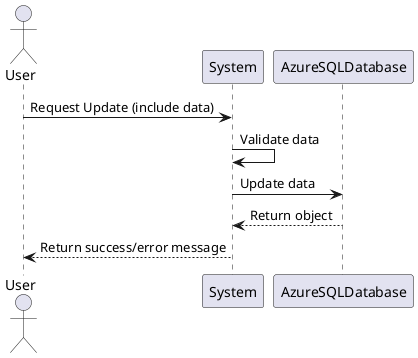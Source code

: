 @startuml SSD-Update

actor User
participant System
participant AzureSQLDatabase

User -> System : Request Update (include data)
System -> System : Validate data
System -> AzureSQLDatabase : Update data
AzureSQLDatabase --> System : Return object
System --> User : Return success/error message

@enduml
